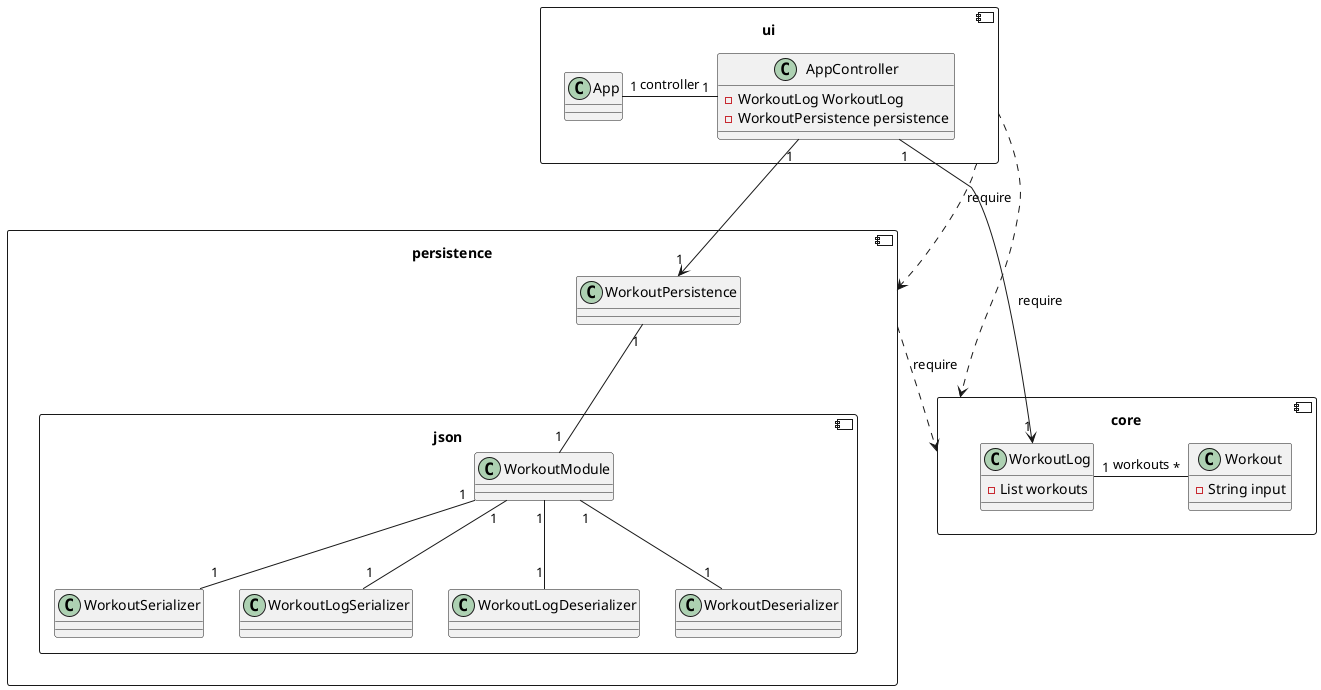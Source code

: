@startuml WorkoutApp

component core{
    class WorkoutLog {
        -List workouts
    }
    class Workout{
        -String input
    }

    WorkoutLog "1" - "*" Workout : workouts

}
component persistence{

    component json{
        class WorkoutSerializer {}
        class WorkoutLogSerializer{}
        class WorkoutLogDeserializer{}
        class WorkoutDeserializer{}
        class WorkoutModule{}
    }
    
    class WorkoutPersistence{}

    WorkoutPersistence "1" -- "1" WorkoutModule 
    WorkoutModule "1" -- "1" WorkoutSerializer
    WorkoutModule "1" -- "1" WorkoutDeserializer
    WorkoutModule "1" -- "1" WorkoutLogSerializer
    WorkoutModule "1" -- "1" WorkoutLogDeserializer
}

component ui{
    class AppController {
    -WorkoutLog WorkoutLog
    -WorkoutPersistence persistence
    }
    class App

    App "1" - "1" AppController : controller
}

ui ..> core : require
ui ..> persistence : require
persistence ..> core : require

AppController "1" --> "1" WorkoutPersistence
AppController "1"--> "1" WorkoutLog


@enduml